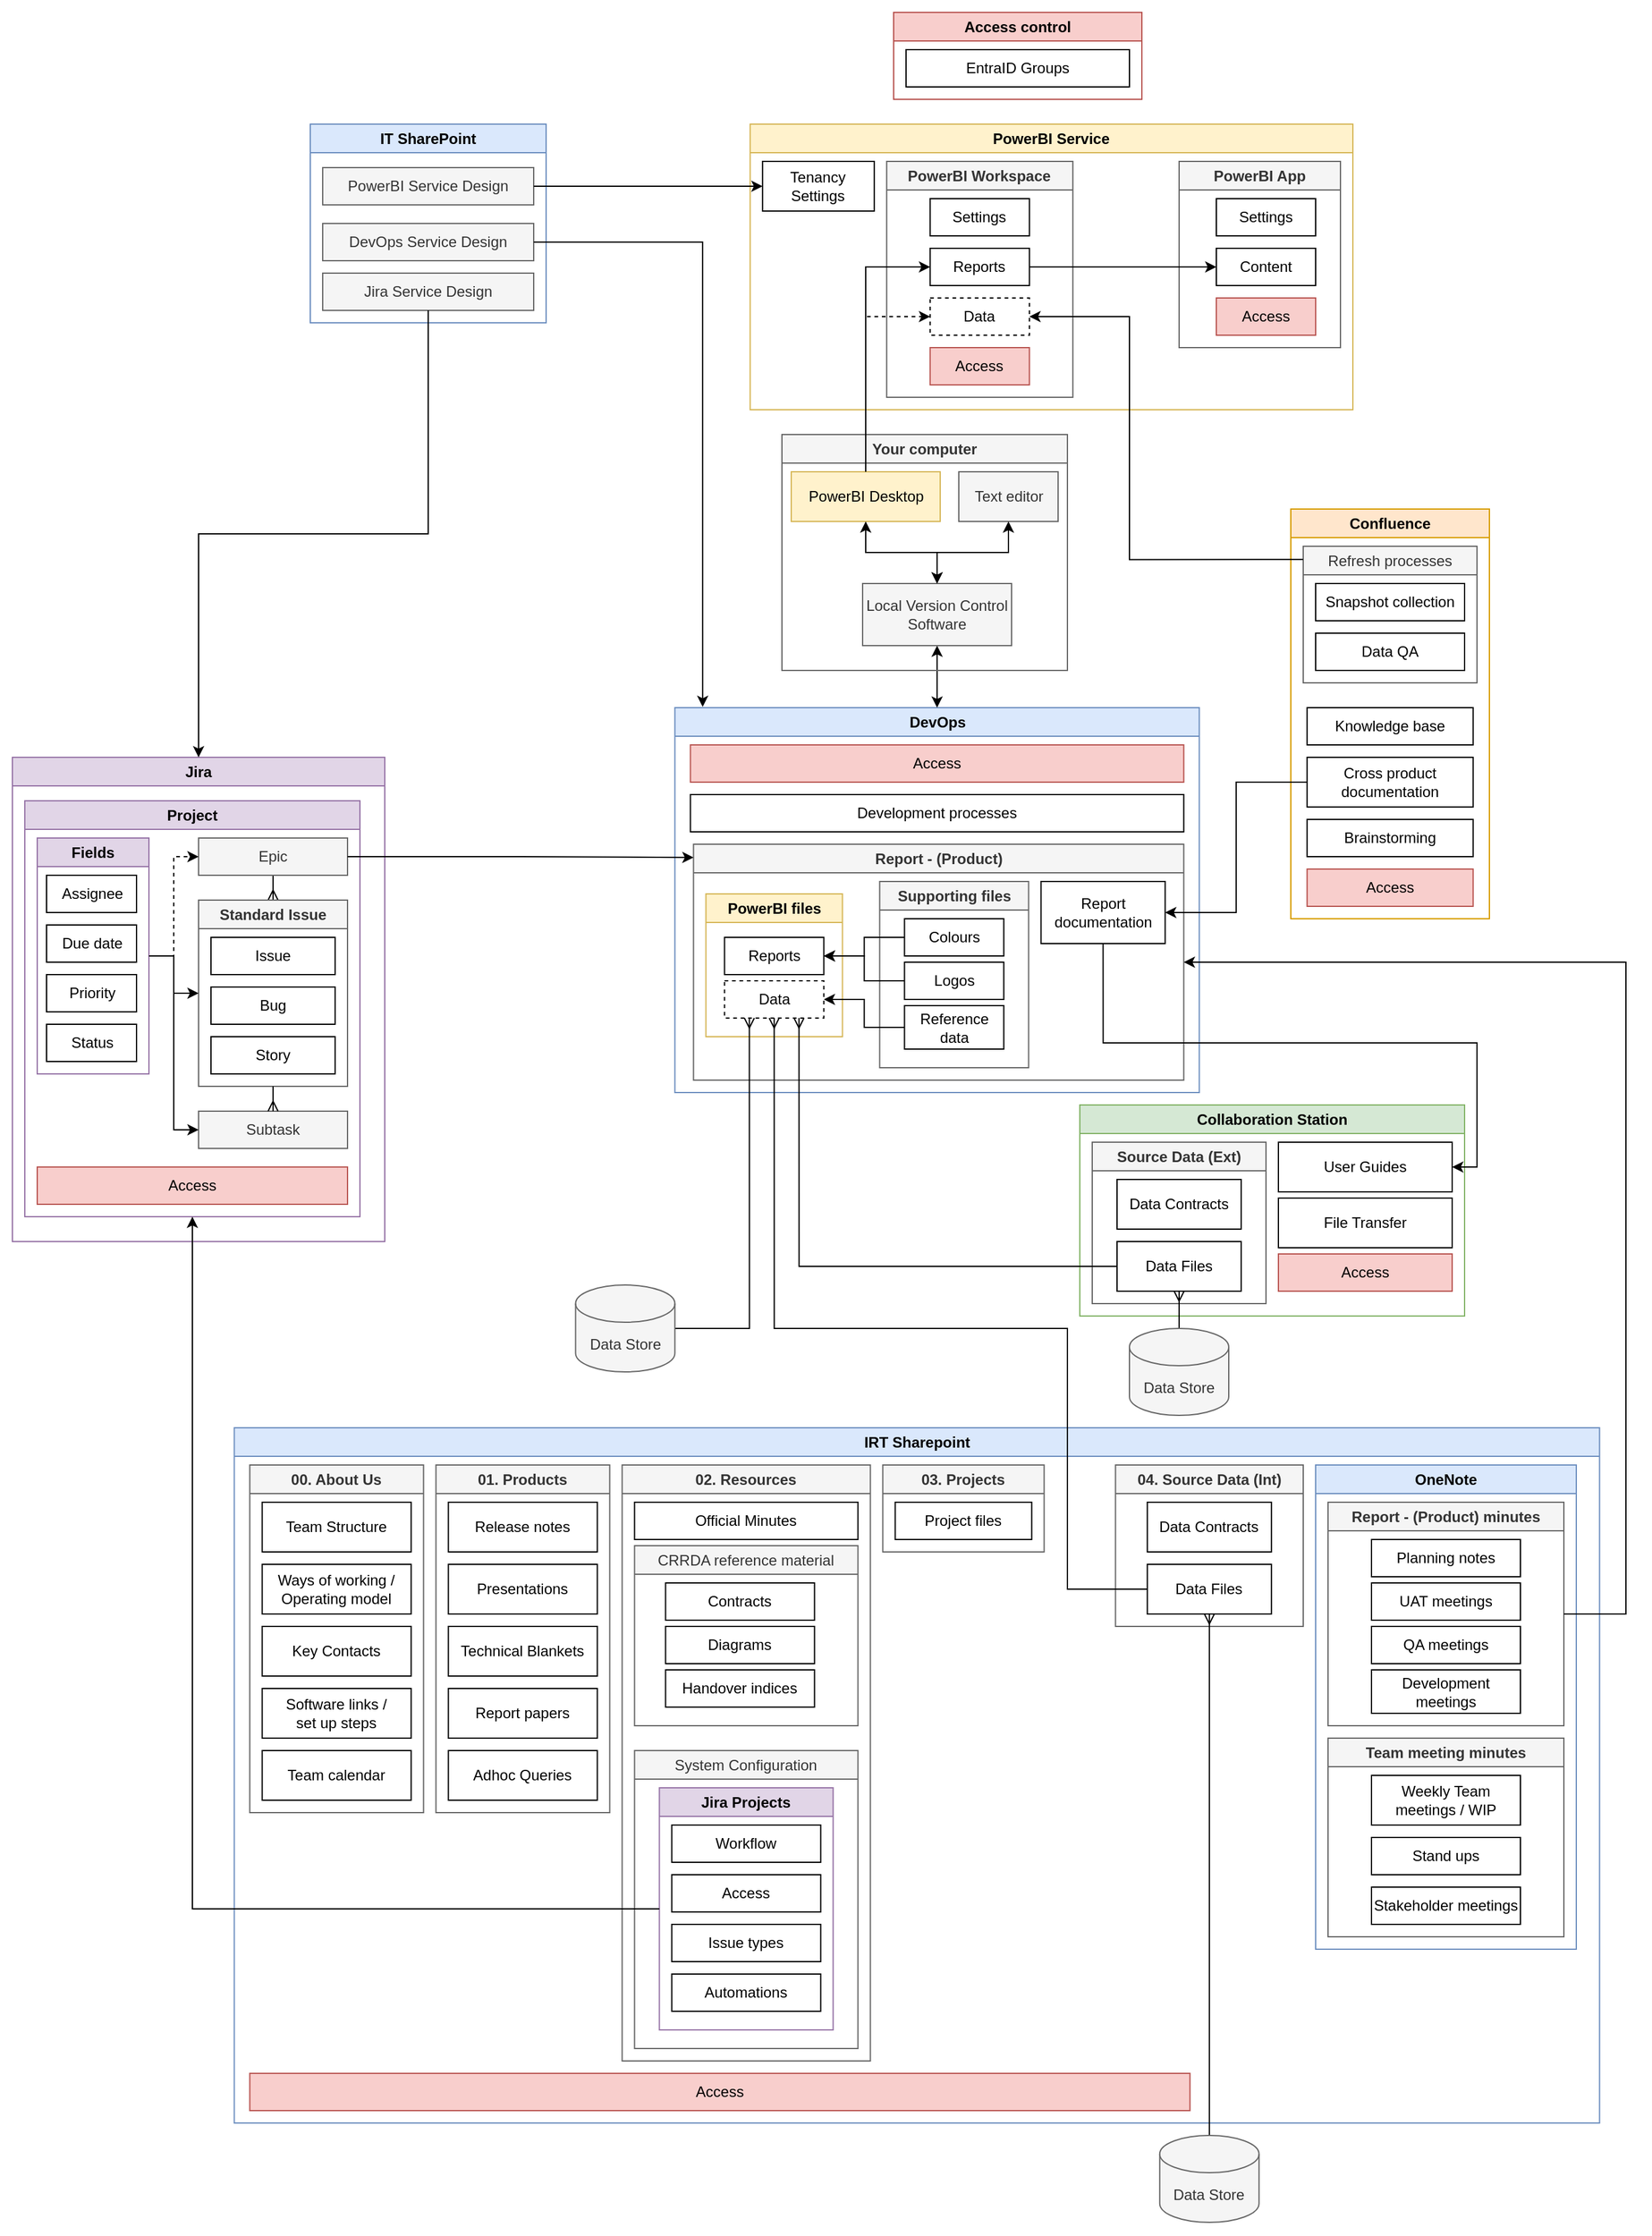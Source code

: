 <mxfile version="24.3.1" type="github">
  <diagram name="Page-1" id="wtwVTcyb7OzX4bUoWFNw">
    <mxGraphModel dx="3492" dy="1476" grid="1" gridSize="10" guides="1" tooltips="1" connect="1" arrows="1" fold="1" page="1" pageScale="1" pageWidth="850" pageHeight="1100" math="0" shadow="0">
      <root>
        <mxCell id="0" />
        <mxCell id="1" parent="0" />
        <mxCell id="083E9Y1GJ_t7AhoqrXih-1" value="" style="rounded=0;whiteSpace=wrap;html=1;strokeColor=none;" vertex="1" parent="1">
          <mxGeometry x="-850" width="1330" height="1800" as="geometry" />
        </mxCell>
        <mxCell id="083E9Y1GJ_t7AhoqrXih-2" value="PowerBI Service" style="swimlane;whiteSpace=wrap;html=1;fillColor=#fff2cc;strokeColor=#d6b656;" vertex="1" parent="1">
          <mxGeometry x="-245.62" y="100" width="485.62" height="230" as="geometry" />
        </mxCell>
        <mxCell id="083E9Y1GJ_t7AhoqrXih-3" value="PowerBI Workspace" style="swimlane;whiteSpace=wrap;html=1;fillColor=#f5f5f5;fontColor=#333333;strokeColor=#666666;" vertex="1" parent="083E9Y1GJ_t7AhoqrXih-2">
          <mxGeometry x="110" y="30" width="150" height="190" as="geometry" />
        </mxCell>
        <mxCell id="083E9Y1GJ_t7AhoqrXih-4" value="Settings" style="rounded=0;whiteSpace=wrap;html=1;" vertex="1" parent="083E9Y1GJ_t7AhoqrXih-3">
          <mxGeometry x="35" y="30" width="80" height="30" as="geometry" />
        </mxCell>
        <mxCell id="083E9Y1GJ_t7AhoqrXih-5" value="Reports" style="rounded=0;whiteSpace=wrap;html=1;" vertex="1" parent="083E9Y1GJ_t7AhoqrXih-3">
          <mxGeometry x="35" y="70" width="80" height="30" as="geometry" />
        </mxCell>
        <mxCell id="083E9Y1GJ_t7AhoqrXih-6" value="Data" style="rounded=0;whiteSpace=wrap;html=1;dashed=1;" vertex="1" parent="083E9Y1GJ_t7AhoqrXih-3">
          <mxGeometry x="35" y="110" width="80" height="30" as="geometry" />
        </mxCell>
        <mxCell id="083E9Y1GJ_t7AhoqrXih-7" value="Access" style="rounded=0;whiteSpace=wrap;html=1;fillColor=#f8cecc;strokeColor=#b85450;" vertex="1" parent="083E9Y1GJ_t7AhoqrXih-3">
          <mxGeometry x="35" y="150" width="80" height="30" as="geometry" />
        </mxCell>
        <mxCell id="083E9Y1GJ_t7AhoqrXih-8" value="PowerBI App" style="swimlane;whiteSpace=wrap;html=1;fillColor=#f5f5f5;fontColor=#333333;strokeColor=#666666;" vertex="1" parent="083E9Y1GJ_t7AhoqrXih-2">
          <mxGeometry x="345.62" y="30" width="130" height="150" as="geometry" />
        </mxCell>
        <mxCell id="083E9Y1GJ_t7AhoqrXih-9" value="Access" style="rounded=0;whiteSpace=wrap;html=1;fillColor=#f8cecc;strokeColor=#b85450;" vertex="1" parent="083E9Y1GJ_t7AhoqrXih-8">
          <mxGeometry x="30" y="110" width="80" height="30" as="geometry" />
        </mxCell>
        <mxCell id="083E9Y1GJ_t7AhoqrXih-10" value="Content" style="rounded=0;whiteSpace=wrap;html=1;" vertex="1" parent="083E9Y1GJ_t7AhoqrXih-8">
          <mxGeometry x="30" y="70" width="80" height="30" as="geometry" />
        </mxCell>
        <mxCell id="083E9Y1GJ_t7AhoqrXih-11" value="Settings" style="rounded=0;whiteSpace=wrap;html=1;" vertex="1" parent="083E9Y1GJ_t7AhoqrXih-8">
          <mxGeometry x="30" y="30" width="80" height="30" as="geometry" />
        </mxCell>
        <mxCell id="083E9Y1GJ_t7AhoqrXih-12" style="edgeStyle=orthogonalEdgeStyle;rounded=0;orthogonalLoop=1;jettySize=auto;html=1;entryX=0;entryY=0.5;entryDx=0;entryDy=0;" edge="1" parent="083E9Y1GJ_t7AhoqrXih-2" source="083E9Y1GJ_t7AhoqrXih-5" target="083E9Y1GJ_t7AhoqrXih-10">
          <mxGeometry relative="1" as="geometry" />
        </mxCell>
        <mxCell id="083E9Y1GJ_t7AhoqrXih-13" value="Tenancy Settings" style="rounded=0;whiteSpace=wrap;html=1;" vertex="1" parent="083E9Y1GJ_t7AhoqrXih-2">
          <mxGeometry x="10" y="30" width="90" height="40" as="geometry" />
        </mxCell>
        <mxCell id="083E9Y1GJ_t7AhoqrXih-14" value="DevOps" style="swimlane;whiteSpace=wrap;html=1;fillColor=#dae8fc;strokeColor=#6c8ebf;" vertex="1" parent="1">
          <mxGeometry x="-306.25" y="570" width="422.5" height="310" as="geometry" />
        </mxCell>
        <mxCell id="083E9Y1GJ_t7AhoqrXih-15" value="Report - (Product)" style="swimlane;whiteSpace=wrap;html=1;fillColor=#f5f5f5;fontColor=#333333;strokeColor=#666666;" vertex="1" parent="083E9Y1GJ_t7AhoqrXih-14">
          <mxGeometry x="15" y="110" width="395" height="190" as="geometry" />
        </mxCell>
        <mxCell id="083E9Y1GJ_t7AhoqrXih-16" value="PowerBI files" style="swimlane;whiteSpace=wrap;html=1;fillColor=#fff2cc;strokeColor=#d6b656;" vertex="1" parent="083E9Y1GJ_t7AhoqrXih-15">
          <mxGeometry x="10" y="40" width="110" height="115" as="geometry" />
        </mxCell>
        <mxCell id="083E9Y1GJ_t7AhoqrXih-17" value="Reports" style="rounded=0;whiteSpace=wrap;html=1;" vertex="1" parent="083E9Y1GJ_t7AhoqrXih-16">
          <mxGeometry x="15" y="35" width="80" height="30" as="geometry" />
        </mxCell>
        <mxCell id="083E9Y1GJ_t7AhoqrXih-18" value="Data" style="rounded=0;whiteSpace=wrap;html=1;dashed=1;" vertex="1" parent="083E9Y1GJ_t7AhoqrXih-16">
          <mxGeometry x="15" y="70" width="80" height="30" as="geometry" />
        </mxCell>
        <mxCell id="083E9Y1GJ_t7AhoqrXih-19" value="Supporting files" style="swimlane;whiteSpace=wrap;html=1;fillColor=#f5f5f5;fontColor=#333333;strokeColor=#666666;" vertex="1" parent="083E9Y1GJ_t7AhoqrXih-15">
          <mxGeometry x="150" y="30" width="120" height="150" as="geometry" />
        </mxCell>
        <mxCell id="083E9Y1GJ_t7AhoqrXih-20" value="Colours" style="rounded=0;whiteSpace=wrap;html=1;" vertex="1" parent="083E9Y1GJ_t7AhoqrXih-19">
          <mxGeometry x="20" y="30" width="80" height="30" as="geometry" />
        </mxCell>
        <mxCell id="083E9Y1GJ_t7AhoqrXih-21" value="Logos" style="rounded=0;whiteSpace=wrap;html=1;" vertex="1" parent="083E9Y1GJ_t7AhoqrXih-19">
          <mxGeometry x="20" y="65" width="80" height="30" as="geometry" />
        </mxCell>
        <mxCell id="083E9Y1GJ_t7AhoqrXih-22" value="Reference data" style="rounded=0;whiteSpace=wrap;html=1;" vertex="1" parent="083E9Y1GJ_t7AhoqrXih-19">
          <mxGeometry x="20" y="100" width="80" height="35" as="geometry" />
        </mxCell>
        <mxCell id="083E9Y1GJ_t7AhoqrXih-23" style="edgeStyle=orthogonalEdgeStyle;rounded=0;orthogonalLoop=1;jettySize=auto;html=1;" edge="1" parent="083E9Y1GJ_t7AhoqrXih-15" source="083E9Y1GJ_t7AhoqrXih-20" target="083E9Y1GJ_t7AhoqrXih-17">
          <mxGeometry relative="1" as="geometry" />
        </mxCell>
        <mxCell id="083E9Y1GJ_t7AhoqrXih-24" style="edgeStyle=orthogonalEdgeStyle;rounded=0;orthogonalLoop=1;jettySize=auto;html=1;entryX=1;entryY=0.5;entryDx=0;entryDy=0;" edge="1" parent="083E9Y1GJ_t7AhoqrXih-15" source="083E9Y1GJ_t7AhoqrXih-21" target="083E9Y1GJ_t7AhoqrXih-17">
          <mxGeometry relative="1" as="geometry" />
        </mxCell>
        <mxCell id="083E9Y1GJ_t7AhoqrXih-25" style="edgeStyle=orthogonalEdgeStyle;rounded=0;orthogonalLoop=1;jettySize=auto;html=1;entryX=1;entryY=0.5;entryDx=0;entryDy=0;" edge="1" parent="083E9Y1GJ_t7AhoqrXih-15" source="083E9Y1GJ_t7AhoqrXih-22" target="083E9Y1GJ_t7AhoqrXih-18">
          <mxGeometry relative="1" as="geometry" />
        </mxCell>
        <mxCell id="083E9Y1GJ_t7AhoqrXih-26" value="Report documentation" style="rounded=0;whiteSpace=wrap;html=1;" vertex="1" parent="083E9Y1GJ_t7AhoqrXih-15">
          <mxGeometry x="280" y="30" width="100" height="50" as="geometry" />
        </mxCell>
        <mxCell id="083E9Y1GJ_t7AhoqrXih-27" value="Development processes" style="rounded=0;whiteSpace=wrap;html=1;" vertex="1" parent="083E9Y1GJ_t7AhoqrXih-14">
          <mxGeometry x="12.5" y="70" width="397.5" height="30" as="geometry" />
        </mxCell>
        <mxCell id="083E9Y1GJ_t7AhoqrXih-28" value="Access" style="rounded=0;whiteSpace=wrap;html=1;fillColor=#f8cecc;strokeColor=#b85450;" vertex="1" parent="083E9Y1GJ_t7AhoqrXih-14">
          <mxGeometry x="12.5" y="30" width="397.5" height="30" as="geometry" />
        </mxCell>
        <mxCell id="083E9Y1GJ_t7AhoqrXih-29" style="edgeStyle=orthogonalEdgeStyle;rounded=0;orthogonalLoop=1;jettySize=auto;html=1;entryX=0.5;entryY=1;entryDx=0;entryDy=0;startArrow=classic;startFill=1;exitX=0.5;exitY=0;exitDx=0;exitDy=0;" edge="1" parent="1" source="083E9Y1GJ_t7AhoqrXih-14" target="083E9Y1GJ_t7AhoqrXih-110">
          <mxGeometry relative="1" as="geometry">
            <mxPoint x="-230" y="590" as="sourcePoint" />
          </mxGeometry>
        </mxCell>
        <mxCell id="083E9Y1GJ_t7AhoqrXih-30" value="IRT Sharepoint" style="swimlane;whiteSpace=wrap;html=1;fillColor=#dae8fc;strokeColor=#6c8ebf;" vertex="1" parent="1">
          <mxGeometry x="-661.25" y="1150" width="1100" height="560" as="geometry" />
        </mxCell>
        <mxCell id="083E9Y1GJ_t7AhoqrXih-31" value="OneNote" style="swimlane;whiteSpace=wrap;html=1;startSize=23;fillColor=#dae8fc;strokeColor=#6c8ebf;" vertex="1" parent="083E9Y1GJ_t7AhoqrXih-30">
          <mxGeometry x="871.25" y="30" width="210" height="390" as="geometry" />
        </mxCell>
        <mxCell id="083E9Y1GJ_t7AhoqrXih-32" value="Report - (Product) minutes" style="swimlane;whiteSpace=wrap;html=1;fillColor=#f5f5f5;strokeColor=#666666;fontColor=#333333;" vertex="1" parent="083E9Y1GJ_t7AhoqrXih-31">
          <mxGeometry x="10" y="30" width="190" height="180" as="geometry" />
        </mxCell>
        <mxCell id="083E9Y1GJ_t7AhoqrXih-33" value="Planning notes" style="rounded=0;whiteSpace=wrap;html=1;" vertex="1" parent="083E9Y1GJ_t7AhoqrXih-32">
          <mxGeometry x="35" y="30" width="120" height="30" as="geometry" />
        </mxCell>
        <mxCell id="083E9Y1GJ_t7AhoqrXih-34" value="UAT meetings" style="rounded=0;whiteSpace=wrap;html=1;" vertex="1" parent="083E9Y1GJ_t7AhoqrXih-32">
          <mxGeometry x="35" y="65" width="120" height="30" as="geometry" />
        </mxCell>
        <mxCell id="083E9Y1GJ_t7AhoqrXih-35" value="QA meetings" style="rounded=0;whiteSpace=wrap;html=1;" vertex="1" parent="083E9Y1GJ_t7AhoqrXih-32">
          <mxGeometry x="35" y="100" width="120" height="30" as="geometry" />
        </mxCell>
        <mxCell id="083E9Y1GJ_t7AhoqrXih-36" value="Development meetings" style="rounded=0;whiteSpace=wrap;html=1;" vertex="1" parent="083E9Y1GJ_t7AhoqrXih-32">
          <mxGeometry x="35" y="135" width="120" height="35" as="geometry" />
        </mxCell>
        <mxCell id="083E9Y1GJ_t7AhoqrXih-37" value="Team meeting minutes" style="swimlane;whiteSpace=wrap;html=1;fillColor=#f5f5f5;strokeColor=#666666;fontColor=#333333;" vertex="1" parent="083E9Y1GJ_t7AhoqrXih-31">
          <mxGeometry x="10" y="220" width="190" height="160" as="geometry" />
        </mxCell>
        <mxCell id="083E9Y1GJ_t7AhoqrXih-38" value="Weekly Team meetings / WIP" style="rounded=0;whiteSpace=wrap;html=1;" vertex="1" parent="083E9Y1GJ_t7AhoqrXih-37">
          <mxGeometry x="35" y="30" width="120" height="40" as="geometry" />
        </mxCell>
        <mxCell id="083E9Y1GJ_t7AhoqrXih-39" value="Stand ups" style="rounded=0;whiteSpace=wrap;html=1;" vertex="1" parent="083E9Y1GJ_t7AhoqrXih-37">
          <mxGeometry x="35" y="80" width="120" height="30" as="geometry" />
        </mxCell>
        <mxCell id="083E9Y1GJ_t7AhoqrXih-40" value="Stakeholder meetings" style="rounded=0;whiteSpace=wrap;html=1;" vertex="1" parent="083E9Y1GJ_t7AhoqrXih-37">
          <mxGeometry x="35" y="120" width="120" height="30" as="geometry" />
        </mxCell>
        <mxCell id="083E9Y1GJ_t7AhoqrXih-41" value="00. About Us" style="swimlane;whiteSpace=wrap;html=1;fillColor=#f5f5f5;fontColor=#333333;strokeColor=#666666;" vertex="1" parent="083E9Y1GJ_t7AhoqrXih-30">
          <mxGeometry x="12.5" y="30" width="140" height="280" as="geometry" />
        </mxCell>
        <mxCell id="083E9Y1GJ_t7AhoqrXih-42" value="Team Structure" style="rounded=0;whiteSpace=wrap;html=1;" vertex="1" parent="083E9Y1GJ_t7AhoqrXih-41">
          <mxGeometry x="10" y="30" width="120" height="40" as="geometry" />
        </mxCell>
        <mxCell id="083E9Y1GJ_t7AhoqrXih-43" value="Ways of working / Operating model" style="rounded=0;whiteSpace=wrap;html=1;" vertex="1" parent="083E9Y1GJ_t7AhoqrXih-41">
          <mxGeometry x="10" y="80" width="120" height="40" as="geometry" />
        </mxCell>
        <mxCell id="083E9Y1GJ_t7AhoqrXih-44" value="Key Contacts" style="rounded=0;whiteSpace=wrap;html=1;" vertex="1" parent="083E9Y1GJ_t7AhoqrXih-41">
          <mxGeometry x="10" y="130" width="120" height="40" as="geometry" />
        </mxCell>
        <mxCell id="083E9Y1GJ_t7AhoqrXih-45" value="Software links / &lt;br&gt;set up steps" style="rounded=0;whiteSpace=wrap;html=1;" vertex="1" parent="083E9Y1GJ_t7AhoqrXih-41">
          <mxGeometry x="10" y="180" width="120" height="40" as="geometry" />
        </mxCell>
        <mxCell id="083E9Y1GJ_t7AhoqrXih-46" value="Team calendar" style="rounded=0;whiteSpace=wrap;html=1;" vertex="1" parent="083E9Y1GJ_t7AhoqrXih-41">
          <mxGeometry x="10" y="230" width="120" height="40" as="geometry" />
        </mxCell>
        <mxCell id="083E9Y1GJ_t7AhoqrXih-47" value="01. Products" style="swimlane;whiteSpace=wrap;html=1;fillColor=#f5f5f5;fontColor=#333333;strokeColor=#666666;" vertex="1" parent="083E9Y1GJ_t7AhoqrXih-30">
          <mxGeometry x="162.5" y="30" width="140" height="280" as="geometry" />
        </mxCell>
        <mxCell id="083E9Y1GJ_t7AhoqrXih-48" value="Release notes" style="rounded=0;whiteSpace=wrap;html=1;" vertex="1" parent="083E9Y1GJ_t7AhoqrXih-47">
          <mxGeometry x="10" y="30" width="120" height="40" as="geometry" />
        </mxCell>
        <mxCell id="083E9Y1GJ_t7AhoqrXih-49" value="Presentations" style="rounded=0;whiteSpace=wrap;html=1;" vertex="1" parent="083E9Y1GJ_t7AhoqrXih-47">
          <mxGeometry x="10" y="80" width="120" height="40" as="geometry" />
        </mxCell>
        <mxCell id="083E9Y1GJ_t7AhoqrXih-50" value="Technical Blankets" style="rounded=0;whiteSpace=wrap;html=1;" vertex="1" parent="083E9Y1GJ_t7AhoqrXih-47">
          <mxGeometry x="10" y="130" width="120" height="40" as="geometry" />
        </mxCell>
        <mxCell id="083E9Y1GJ_t7AhoqrXih-51" value="Report papers" style="rounded=0;whiteSpace=wrap;html=1;" vertex="1" parent="083E9Y1GJ_t7AhoqrXih-47">
          <mxGeometry x="10" y="180" width="120" height="40" as="geometry" />
        </mxCell>
        <mxCell id="083E9Y1GJ_t7AhoqrXih-52" value="Adhoc Queries" style="rounded=0;whiteSpace=wrap;html=1;" vertex="1" parent="083E9Y1GJ_t7AhoqrXih-47">
          <mxGeometry x="10" y="230" width="120" height="40" as="geometry" />
        </mxCell>
        <mxCell id="083E9Y1GJ_t7AhoqrXih-53" value="02. Resources" style="swimlane;whiteSpace=wrap;html=1;fillColor=#f5f5f5;fontColor=#333333;strokeColor=#666666;" vertex="1" parent="083E9Y1GJ_t7AhoqrXih-30">
          <mxGeometry x="312.5" y="30" width="200" height="480" as="geometry" />
        </mxCell>
        <mxCell id="083E9Y1GJ_t7AhoqrXih-54" value="Official Minutes" style="rounded=0;whiteSpace=wrap;html=1;" vertex="1" parent="083E9Y1GJ_t7AhoqrXih-53">
          <mxGeometry x="10" y="30" width="180" height="30" as="geometry" />
        </mxCell>
        <mxCell id="083E9Y1GJ_t7AhoqrXih-55" value="&lt;span style=&quot;font-weight: 400;&quot;&gt;CRRDA reference material&lt;/span&gt;" style="swimlane;whiteSpace=wrap;html=1;fillColor=#f5f5f5;fontColor=#333333;strokeColor=#666666;" vertex="1" parent="083E9Y1GJ_t7AhoqrXih-53">
          <mxGeometry x="10" y="65" width="180" height="145" as="geometry" />
        </mxCell>
        <mxCell id="083E9Y1GJ_t7AhoqrXih-56" value="Contracts" style="rounded=0;whiteSpace=wrap;html=1;" vertex="1" parent="083E9Y1GJ_t7AhoqrXih-55">
          <mxGeometry x="25" y="30" width="120" height="30" as="geometry" />
        </mxCell>
        <mxCell id="083E9Y1GJ_t7AhoqrXih-57" value="Diagrams" style="rounded=0;whiteSpace=wrap;html=1;" vertex="1" parent="083E9Y1GJ_t7AhoqrXih-55">
          <mxGeometry x="25" y="65" width="120" height="30" as="geometry" />
        </mxCell>
        <mxCell id="083E9Y1GJ_t7AhoqrXih-58" value="Handover indices" style="rounded=0;whiteSpace=wrap;html=1;" vertex="1" parent="083E9Y1GJ_t7AhoqrXih-55">
          <mxGeometry x="25" y="100" width="120" height="30" as="geometry" />
        </mxCell>
        <mxCell id="083E9Y1GJ_t7AhoqrXih-59" value="&lt;span style=&quot;font-weight: 400;&quot;&gt;System Configuration&lt;/span&gt;" style="swimlane;whiteSpace=wrap;html=1;fillColor=#f5f5f5;fontColor=#333333;strokeColor=#666666;" vertex="1" parent="083E9Y1GJ_t7AhoqrXih-53">
          <mxGeometry x="10" y="230" width="180" height="240" as="geometry" />
        </mxCell>
        <mxCell id="083E9Y1GJ_t7AhoqrXih-60" value="Jira Projects" style="swimlane;whiteSpace=wrap;html=1;fillColor=#e1d5e7;strokeColor=#9673a6;" vertex="1" parent="083E9Y1GJ_t7AhoqrXih-59">
          <mxGeometry x="20" y="30" width="140" height="195" as="geometry" />
        </mxCell>
        <mxCell id="083E9Y1GJ_t7AhoqrXih-61" value="Workflow" style="rounded=0;whiteSpace=wrap;html=1;" vertex="1" parent="083E9Y1GJ_t7AhoqrXih-60">
          <mxGeometry x="10" y="30" width="120" height="30" as="geometry" />
        </mxCell>
        <mxCell id="083E9Y1GJ_t7AhoqrXih-62" value="Access" style="rounded=0;whiteSpace=wrap;html=1;" vertex="1" parent="083E9Y1GJ_t7AhoqrXih-60">
          <mxGeometry x="10" y="70" width="120" height="30" as="geometry" />
        </mxCell>
        <mxCell id="083E9Y1GJ_t7AhoqrXih-63" value="Issue types" style="rounded=0;whiteSpace=wrap;html=1;" vertex="1" parent="083E9Y1GJ_t7AhoqrXih-60">
          <mxGeometry x="10" y="110" width="120" height="30" as="geometry" />
        </mxCell>
        <mxCell id="083E9Y1GJ_t7AhoqrXih-64" value="Automations" style="rounded=0;whiteSpace=wrap;html=1;" vertex="1" parent="083E9Y1GJ_t7AhoqrXih-60">
          <mxGeometry x="10" y="150" width="120" height="30" as="geometry" />
        </mxCell>
        <mxCell id="083E9Y1GJ_t7AhoqrXih-65" value="03. Projects" style="swimlane;whiteSpace=wrap;html=1;fillColor=#f5f5f5;fontColor=#333333;strokeColor=#666666;" vertex="1" parent="083E9Y1GJ_t7AhoqrXih-30">
          <mxGeometry x="522.5" y="30" width="130" height="70" as="geometry" />
        </mxCell>
        <mxCell id="083E9Y1GJ_t7AhoqrXih-66" value="Project files" style="rounded=0;whiteSpace=wrap;html=1;" vertex="1" parent="083E9Y1GJ_t7AhoqrXih-65">
          <mxGeometry x="10" y="30" width="110" height="30" as="geometry" />
        </mxCell>
        <mxCell id="083E9Y1GJ_t7AhoqrXih-67" value="04. Source Data (Int)" style="swimlane;whiteSpace=wrap;html=1;fillColor=#f5f5f5;fontColor=#333333;strokeColor=#666666;" vertex="1" parent="083E9Y1GJ_t7AhoqrXih-30">
          <mxGeometry x="710" y="30" width="151.25" height="130" as="geometry" />
        </mxCell>
        <mxCell id="083E9Y1GJ_t7AhoqrXih-68" value="Data Contracts" style="rounded=0;whiteSpace=wrap;html=1;" vertex="1" parent="083E9Y1GJ_t7AhoqrXih-67">
          <mxGeometry x="25.63" y="30" width="100" height="40" as="geometry" />
        </mxCell>
        <mxCell id="083E9Y1GJ_t7AhoqrXih-69" value="Data Files" style="rounded=0;whiteSpace=wrap;html=1;" vertex="1" parent="083E9Y1GJ_t7AhoqrXih-67">
          <mxGeometry x="25.63" y="80" width="100" height="40" as="geometry" />
        </mxCell>
        <mxCell id="083E9Y1GJ_t7AhoqrXih-70" value="Access" style="rounded=0;whiteSpace=wrap;html=1;fillColor=#f8cecc;strokeColor=#b85450;" vertex="1" parent="083E9Y1GJ_t7AhoqrXih-30">
          <mxGeometry x="12.5" y="520" width="757.5" height="30" as="geometry" />
        </mxCell>
        <mxCell id="083E9Y1GJ_t7AhoqrXih-71" value="Collaboration Station" style="swimlane;whiteSpace=wrap;html=1;fillColor=#d5e8d4;strokeColor=#82b366;" vertex="1" parent="1">
          <mxGeometry x="20" y="890" width="310" height="170" as="geometry" />
        </mxCell>
        <mxCell id="083E9Y1GJ_t7AhoqrXih-72" value="Source Data (Ext)" style="swimlane;whiteSpace=wrap;html=1;fillColor=#f5f5f5;fontColor=#333333;strokeColor=#666666;" vertex="1" parent="083E9Y1GJ_t7AhoqrXih-71">
          <mxGeometry x="10" y="30" width="140" height="130" as="geometry" />
        </mxCell>
        <mxCell id="083E9Y1GJ_t7AhoqrXih-73" value="Data Contracts" style="rounded=0;whiteSpace=wrap;html=1;" vertex="1" parent="083E9Y1GJ_t7AhoqrXih-72">
          <mxGeometry x="20" y="30" width="100" height="40" as="geometry" />
        </mxCell>
        <mxCell id="083E9Y1GJ_t7AhoqrXih-74" value="Data Files" style="rounded=0;whiteSpace=wrap;html=1;" vertex="1" parent="083E9Y1GJ_t7AhoqrXih-72">
          <mxGeometry x="20" y="80" width="100" height="40" as="geometry" />
        </mxCell>
        <mxCell id="083E9Y1GJ_t7AhoqrXih-75" value="User Guides" style="rounded=0;whiteSpace=wrap;html=1;" vertex="1" parent="083E9Y1GJ_t7AhoqrXih-71">
          <mxGeometry x="160" y="30" width="140" height="40" as="geometry" />
        </mxCell>
        <mxCell id="083E9Y1GJ_t7AhoqrXih-76" value="File Transfer" style="rounded=0;whiteSpace=wrap;html=1;" vertex="1" parent="083E9Y1GJ_t7AhoqrXih-71">
          <mxGeometry x="160" y="75" width="140" height="40" as="geometry" />
        </mxCell>
        <mxCell id="083E9Y1GJ_t7AhoqrXih-77" value="Access" style="rounded=0;whiteSpace=wrap;html=1;fillColor=#f8cecc;strokeColor=#b85450;" vertex="1" parent="083E9Y1GJ_t7AhoqrXih-71">
          <mxGeometry x="160" y="120" width="140" height="30" as="geometry" />
        </mxCell>
        <mxCell id="083E9Y1GJ_t7AhoqrXih-78" style="edgeStyle=orthogonalEdgeStyle;rounded=0;orthogonalLoop=1;jettySize=auto;html=1;exitX=0.5;exitY=1;exitDx=0;exitDy=0;entryX=1;entryY=0.5;entryDx=0;entryDy=0;" edge="1" parent="1" source="083E9Y1GJ_t7AhoqrXih-26" target="083E9Y1GJ_t7AhoqrXih-75">
          <mxGeometry relative="1" as="geometry">
            <mxPoint x="130" y="760" as="sourcePoint" />
          </mxGeometry>
        </mxCell>
        <mxCell id="083E9Y1GJ_t7AhoqrXih-79" style="edgeStyle=orthogonalEdgeStyle;rounded=0;orthogonalLoop=1;jettySize=auto;html=1;endArrow=ERmany;endFill=0;entryX=0.75;entryY=1;entryDx=0;entryDy=0;" edge="1" parent="1" source="083E9Y1GJ_t7AhoqrXih-74" target="083E9Y1GJ_t7AhoqrXih-18">
          <mxGeometry relative="1" as="geometry" />
        </mxCell>
        <mxCell id="083E9Y1GJ_t7AhoqrXih-80" style="edgeStyle=orthogonalEdgeStyle;rounded=0;orthogonalLoop=1;jettySize=auto;html=1;" edge="1" parent="1" source="083E9Y1GJ_t7AhoqrXih-32" target="083E9Y1GJ_t7AhoqrXih-15">
          <mxGeometry relative="1" as="geometry">
            <mxPoint x="220" y="790" as="targetPoint" />
            <Array as="points">
              <mxPoint x="460" y="1300" />
              <mxPoint x="460" y="775" />
            </Array>
          </mxGeometry>
        </mxCell>
        <mxCell id="083E9Y1GJ_t7AhoqrXih-81" style="edgeStyle=orthogonalEdgeStyle;rounded=0;orthogonalLoop=1;jettySize=auto;html=1;exitX=0;exitY=0.5;exitDx=0;exitDy=0;endArrow=ERmany;endFill=0;entryX=0.5;entryY=1;entryDx=0;entryDy=0;" edge="1" parent="1" source="083E9Y1GJ_t7AhoqrXih-69" target="083E9Y1GJ_t7AhoqrXih-18">
          <mxGeometry relative="1" as="geometry">
            <Array as="points">
              <mxPoint x="10" y="1280" />
              <mxPoint x="10" y="1070" />
              <mxPoint x="-226" y="1070" />
            </Array>
          </mxGeometry>
        </mxCell>
        <mxCell id="083E9Y1GJ_t7AhoqrXih-82" value="Jira" style="swimlane;whiteSpace=wrap;html=1;fillColor=#e1d5e7;strokeColor=#9673a6;" vertex="1" parent="1">
          <mxGeometry x="-840" y="610" width="300" height="390" as="geometry" />
        </mxCell>
        <mxCell id="083E9Y1GJ_t7AhoqrXih-83" value="Project" style="swimlane;whiteSpace=wrap;html=1;fillColor=#e1d5e7;strokeColor=#9673a6;" vertex="1" parent="083E9Y1GJ_t7AhoqrXih-82">
          <mxGeometry x="10" y="35" width="270" height="335" as="geometry" />
        </mxCell>
        <mxCell id="083E9Y1GJ_t7AhoqrXih-84" value="Subtask" style="rounded=0;whiteSpace=wrap;html=1;fillColor=#f5f5f5;fontColor=#333333;strokeColor=#666666;" vertex="1" parent="083E9Y1GJ_t7AhoqrXih-83">
          <mxGeometry x="140" y="250" width="120" height="30" as="geometry" />
        </mxCell>
        <mxCell id="083E9Y1GJ_t7AhoqrXih-85" style="edgeStyle=orthogonalEdgeStyle;rounded=0;orthogonalLoop=1;jettySize=auto;html=1;endArrow=ERmany;endFill=0;" edge="1" parent="083E9Y1GJ_t7AhoqrXih-83" source="083E9Y1GJ_t7AhoqrXih-86" target="083E9Y1GJ_t7AhoqrXih-87">
          <mxGeometry relative="1" as="geometry" />
        </mxCell>
        <mxCell id="083E9Y1GJ_t7AhoqrXih-86" value="Epic" style="rounded=0;whiteSpace=wrap;html=1;fillColor=#f5f5f5;strokeColor=#666666;fontColor=#333333;" vertex="1" parent="083E9Y1GJ_t7AhoqrXih-83">
          <mxGeometry x="140" y="30" width="120" height="30" as="geometry" />
        </mxCell>
        <mxCell id="083E9Y1GJ_t7AhoqrXih-87" value="Standard Issue" style="swimlane;whiteSpace=wrap;html=1;fillColor=#f5f5f5;strokeColor=#666666;fontColor=#333333;" vertex="1" parent="083E9Y1GJ_t7AhoqrXih-83">
          <mxGeometry x="140" y="80" width="120" height="150" as="geometry" />
        </mxCell>
        <mxCell id="083E9Y1GJ_t7AhoqrXih-88" value="Issue" style="rounded=0;whiteSpace=wrap;html=1;" vertex="1" parent="083E9Y1GJ_t7AhoqrXih-87">
          <mxGeometry x="10" y="30" width="100" height="30" as="geometry" />
        </mxCell>
        <mxCell id="083E9Y1GJ_t7AhoqrXih-89" value="Bug" style="rounded=0;whiteSpace=wrap;html=1;" vertex="1" parent="083E9Y1GJ_t7AhoqrXih-87">
          <mxGeometry x="10" y="70" width="100" height="30" as="geometry" />
        </mxCell>
        <mxCell id="083E9Y1GJ_t7AhoqrXih-90" value="Story" style="rounded=0;whiteSpace=wrap;html=1;" vertex="1" parent="083E9Y1GJ_t7AhoqrXih-87">
          <mxGeometry x="10" y="110" width="100" height="30" as="geometry" />
        </mxCell>
        <mxCell id="083E9Y1GJ_t7AhoqrXih-91" value="" style="endArrow=ERmany;html=1;rounded=0;endFill=0;" edge="1" parent="083E9Y1GJ_t7AhoqrXih-83" source="083E9Y1GJ_t7AhoqrXih-87" target="083E9Y1GJ_t7AhoqrXih-84">
          <mxGeometry width="50" height="50" relative="1" as="geometry">
            <mxPoint x="205" y="210" as="sourcePoint" />
            <mxPoint x="235" y="330" as="targetPoint" />
          </mxGeometry>
        </mxCell>
        <mxCell id="083E9Y1GJ_t7AhoqrXih-92" value="Fields" style="swimlane;whiteSpace=wrap;html=1;fillColor=#e1d5e7;strokeColor=#9673a6;" vertex="1" parent="083E9Y1GJ_t7AhoqrXih-83">
          <mxGeometry x="10" y="30" width="90" height="190" as="geometry" />
        </mxCell>
        <mxCell id="083E9Y1GJ_t7AhoqrXih-93" value="Assignee" style="rounded=0;whiteSpace=wrap;html=1;" vertex="1" parent="083E9Y1GJ_t7AhoqrXih-92">
          <mxGeometry x="7.5" y="30" width="72.5" height="30" as="geometry" />
        </mxCell>
        <mxCell id="083E9Y1GJ_t7AhoqrXih-94" value="Due date" style="rounded=0;whiteSpace=wrap;html=1;" vertex="1" parent="083E9Y1GJ_t7AhoqrXih-92">
          <mxGeometry x="7.5" y="70" width="72.5" height="30" as="geometry" />
        </mxCell>
        <mxCell id="083E9Y1GJ_t7AhoqrXih-95" value="Priority" style="rounded=0;whiteSpace=wrap;html=1;" vertex="1" parent="083E9Y1GJ_t7AhoqrXih-92">
          <mxGeometry x="7.5" y="110" width="72.5" height="30" as="geometry" />
        </mxCell>
        <mxCell id="083E9Y1GJ_t7AhoqrXih-96" value="Status" style="rounded=0;whiteSpace=wrap;html=1;" vertex="1" parent="083E9Y1GJ_t7AhoqrXih-92">
          <mxGeometry x="7.5" y="150" width="72.5" height="30" as="geometry" />
        </mxCell>
        <mxCell id="083E9Y1GJ_t7AhoqrXih-97" style="edgeStyle=orthogonalEdgeStyle;rounded=0;orthogonalLoop=1;jettySize=auto;html=1;" edge="1" parent="083E9Y1GJ_t7AhoqrXih-83" source="083E9Y1GJ_t7AhoqrXih-92" target="083E9Y1GJ_t7AhoqrXih-87">
          <mxGeometry relative="1" as="geometry" />
        </mxCell>
        <mxCell id="083E9Y1GJ_t7AhoqrXih-98" style="edgeStyle=orthogonalEdgeStyle;rounded=0;orthogonalLoop=1;jettySize=auto;html=1;dashed=1;" edge="1" parent="083E9Y1GJ_t7AhoqrXih-83" source="083E9Y1GJ_t7AhoqrXih-92" target="083E9Y1GJ_t7AhoqrXih-86">
          <mxGeometry relative="1" as="geometry" />
        </mxCell>
        <mxCell id="083E9Y1GJ_t7AhoqrXih-99" style="edgeStyle=orthogonalEdgeStyle;rounded=0;orthogonalLoop=1;jettySize=auto;html=1;" edge="1" parent="083E9Y1GJ_t7AhoqrXih-83" source="083E9Y1GJ_t7AhoqrXih-92" target="083E9Y1GJ_t7AhoqrXih-84">
          <mxGeometry relative="1" as="geometry">
            <Array as="points">
              <mxPoint x="120" y="125" />
              <mxPoint x="120" y="265" />
            </Array>
          </mxGeometry>
        </mxCell>
        <mxCell id="083E9Y1GJ_t7AhoqrXih-100" value="Access" style="rounded=0;whiteSpace=wrap;html=1;fillColor=#f8cecc;strokeColor=#b85450;" vertex="1" parent="083E9Y1GJ_t7AhoqrXih-83">
          <mxGeometry x="10" y="295" width="250" height="30" as="geometry" />
        </mxCell>
        <mxCell id="083E9Y1GJ_t7AhoqrXih-101" style="edgeStyle=orthogonalEdgeStyle;rounded=0;orthogonalLoop=1;jettySize=auto;html=1;endArrow=ERmany;endFill=0;" edge="1" parent="1" source="083E9Y1GJ_t7AhoqrXih-102" target="083E9Y1GJ_t7AhoqrXih-69">
          <mxGeometry relative="1" as="geometry" />
        </mxCell>
        <mxCell id="083E9Y1GJ_t7AhoqrXih-102" value="Data Store" style="shape=cylinder3;whiteSpace=wrap;html=1;boundedLbl=1;backgroundOutline=1;size=15;fillColor=#f5f5f5;fontColor=#333333;strokeColor=#666666;" vertex="1" parent="1">
          <mxGeometry x="84.38" y="1720" width="80" height="70" as="geometry" />
        </mxCell>
        <mxCell id="083E9Y1GJ_t7AhoqrXih-103" style="edgeStyle=orthogonalEdgeStyle;rounded=0;orthogonalLoop=1;jettySize=auto;html=1;endArrow=ERmany;endFill=0;" edge="1" parent="1" source="083E9Y1GJ_t7AhoqrXih-104" target="083E9Y1GJ_t7AhoqrXih-74">
          <mxGeometry relative="1" as="geometry" />
        </mxCell>
        <mxCell id="083E9Y1GJ_t7AhoqrXih-104" value="Data Store" style="shape=cylinder3;whiteSpace=wrap;html=1;boundedLbl=1;backgroundOutline=1;size=15;fillColor=#f5f5f5;fontColor=#333333;strokeColor=#666666;" vertex="1" parent="1">
          <mxGeometry x="60" y="1070" width="80" height="70" as="geometry" />
        </mxCell>
        <mxCell id="083E9Y1GJ_t7AhoqrXih-105" style="edgeStyle=orthogonalEdgeStyle;rounded=0;orthogonalLoop=1;jettySize=auto;html=1;endArrow=ERmany;endFill=0;entryX=0.25;entryY=1;entryDx=0;entryDy=0;" edge="1" parent="1" source="083E9Y1GJ_t7AhoqrXih-106" target="083E9Y1GJ_t7AhoqrXih-18">
          <mxGeometry relative="1" as="geometry" />
        </mxCell>
        <mxCell id="083E9Y1GJ_t7AhoqrXih-106" value="Data Store" style="shape=cylinder3;whiteSpace=wrap;html=1;boundedLbl=1;backgroundOutline=1;size=15;fillColor=#f5f5f5;fontColor=#333333;strokeColor=#666666;" vertex="1" parent="1">
          <mxGeometry x="-386.25" y="1035" width="80" height="70" as="geometry" />
        </mxCell>
        <mxCell id="083E9Y1GJ_t7AhoqrXih-107" style="edgeStyle=orthogonalEdgeStyle;rounded=0;orthogonalLoop=1;jettySize=auto;html=1;" edge="1" parent="1" source="083E9Y1GJ_t7AhoqrXih-60" target="083E9Y1GJ_t7AhoqrXih-83">
          <mxGeometry relative="1" as="geometry" />
        </mxCell>
        <mxCell id="083E9Y1GJ_t7AhoqrXih-108" style="edgeStyle=orthogonalEdgeStyle;rounded=0;orthogonalLoop=1;jettySize=auto;html=1;entryX=0;entryY=0.056;entryDx=0;entryDy=0;entryPerimeter=0;" edge="1" parent="1" source="083E9Y1GJ_t7AhoqrXih-86" target="083E9Y1GJ_t7AhoqrXih-15">
          <mxGeometry relative="1" as="geometry">
            <mxPoint x="-340" y="690" as="targetPoint" />
          </mxGeometry>
        </mxCell>
        <mxCell id="083E9Y1GJ_t7AhoqrXih-109" value="Your computer" style="swimlane;whiteSpace=wrap;html=1;fillColor=#f5f5f5;fontColor=#333333;strokeColor=#666666;" vertex="1" parent="1">
          <mxGeometry x="-220" y="350" width="230" height="190" as="geometry" />
        </mxCell>
        <mxCell id="083E9Y1GJ_t7AhoqrXih-110" value="Local Version Control Software" style="rounded=0;whiteSpace=wrap;html=1;fillColor=#f5f5f5;strokeColor=#666666;fontColor=#333333;" vertex="1" parent="083E9Y1GJ_t7AhoqrXih-109">
          <mxGeometry x="65" y="120" width="120" height="50" as="geometry" />
        </mxCell>
        <mxCell id="083E9Y1GJ_t7AhoqrXih-111" value="Text editor" style="rounded=0;whiteSpace=wrap;html=1;fillColor=#f5f5f5;fontColor=#333333;strokeColor=#666666;" vertex="1" parent="083E9Y1GJ_t7AhoqrXih-109">
          <mxGeometry x="142.5" y="30" width="80" height="40" as="geometry" />
        </mxCell>
        <mxCell id="083E9Y1GJ_t7AhoqrXih-112" style="edgeStyle=orthogonalEdgeStyle;rounded=0;orthogonalLoop=1;jettySize=auto;html=1;exitX=0.5;exitY=0;exitDx=0;exitDy=0;startArrow=classic;startFill=1;entryX=0.5;entryY=1;entryDx=0;entryDy=0;" edge="1" parent="083E9Y1GJ_t7AhoqrXih-109" source="083E9Y1GJ_t7AhoqrXih-110" target="083E9Y1GJ_t7AhoqrXih-111">
          <mxGeometry relative="1" as="geometry">
            <mxPoint x="-200" y="100" as="sourcePoint" />
            <mxPoint x="-280" y="60" as="targetPoint" />
          </mxGeometry>
        </mxCell>
        <mxCell id="083E9Y1GJ_t7AhoqrXih-113" value="PowerBI Desktop" style="rounded=0;whiteSpace=wrap;html=1;fillColor=#fff2cc;strokeColor=#d6b656;" vertex="1" parent="083E9Y1GJ_t7AhoqrXih-109">
          <mxGeometry x="7.5" y="30" width="120" height="40" as="geometry" />
        </mxCell>
        <mxCell id="083E9Y1GJ_t7AhoqrXih-114" style="edgeStyle=orthogonalEdgeStyle;rounded=0;orthogonalLoop=1;jettySize=auto;html=1;exitX=0.5;exitY=0;exitDx=0;exitDy=0;startArrow=classic;startFill=1;" edge="1" parent="083E9Y1GJ_t7AhoqrXih-109" source="083E9Y1GJ_t7AhoqrXih-110" target="083E9Y1GJ_t7AhoqrXih-113">
          <mxGeometry relative="1" as="geometry" />
        </mxCell>
        <mxCell id="083E9Y1GJ_t7AhoqrXih-115" style="edgeStyle=orthogonalEdgeStyle;rounded=0;orthogonalLoop=1;jettySize=auto;html=1;entryX=0;entryY=0.5;entryDx=0;entryDy=0;exitX=0.5;exitY=0;exitDx=0;exitDy=0;" edge="1" parent="1" source="083E9Y1GJ_t7AhoqrXih-113" target="083E9Y1GJ_t7AhoqrXih-5">
          <mxGeometry relative="1" as="geometry" />
        </mxCell>
        <mxCell id="083E9Y1GJ_t7AhoqrXih-116" style="edgeStyle=orthogonalEdgeStyle;rounded=0;orthogonalLoop=1;jettySize=auto;html=1;entryX=0;entryY=0.5;entryDx=0;entryDy=0;exitX=0.5;exitY=0;exitDx=0;exitDy=0;dashed=1;" edge="1" parent="1" source="083E9Y1GJ_t7AhoqrXih-113" target="083E9Y1GJ_t7AhoqrXih-6">
          <mxGeometry relative="1" as="geometry" />
        </mxCell>
        <mxCell id="083E9Y1GJ_t7AhoqrXih-117" value="Confluence" style="swimlane;whiteSpace=wrap;html=1;fillColor=#ffe6cc;strokeColor=#d79b00;" vertex="1" parent="1">
          <mxGeometry x="190" y="410" width="160" height="330" as="geometry" />
        </mxCell>
        <mxCell id="083E9Y1GJ_t7AhoqrXih-118" value="&lt;span style=&quot;font-weight: 400;&quot;&gt;Refresh processes&lt;/span&gt;" style="swimlane;whiteSpace=wrap;html=1;fillColor=#f5f5f5;fontColor=#333333;strokeColor=#666666;" vertex="1" parent="083E9Y1GJ_t7AhoqrXih-117">
          <mxGeometry x="10" y="30" width="140" height="110" as="geometry" />
        </mxCell>
        <mxCell id="083E9Y1GJ_t7AhoqrXih-119" value="Snapshot collection" style="rounded=0;whiteSpace=wrap;html=1;" vertex="1" parent="083E9Y1GJ_t7AhoqrXih-118">
          <mxGeometry x="10" y="30" width="120" height="30" as="geometry" />
        </mxCell>
        <mxCell id="083E9Y1GJ_t7AhoqrXih-120" value="Data QA" style="rounded=0;whiteSpace=wrap;html=1;" vertex="1" parent="083E9Y1GJ_t7AhoqrXih-118">
          <mxGeometry x="10" y="70" width="120" height="30" as="geometry" />
        </mxCell>
        <mxCell id="083E9Y1GJ_t7AhoqrXih-121" value="Brainstorming" style="rounded=0;whiteSpace=wrap;html=1;" vertex="1" parent="083E9Y1GJ_t7AhoqrXih-117">
          <mxGeometry x="13.12" y="250" width="133.75" height="30" as="geometry" />
        </mxCell>
        <mxCell id="083E9Y1GJ_t7AhoqrXih-122" value="Knowledge base" style="rounded=0;whiteSpace=wrap;html=1;" vertex="1" parent="083E9Y1GJ_t7AhoqrXih-117">
          <mxGeometry x="13.12" y="160" width="133.75" height="30" as="geometry" />
        </mxCell>
        <mxCell id="083E9Y1GJ_t7AhoqrXih-123" value="Access" style="rounded=0;whiteSpace=wrap;html=1;fillColor=#f8cecc;strokeColor=#b85450;" vertex="1" parent="083E9Y1GJ_t7AhoqrXih-117">
          <mxGeometry x="13.12" y="290" width="133.75" height="30" as="geometry" />
        </mxCell>
        <mxCell id="083E9Y1GJ_t7AhoqrXih-124" value="Cross product documentation" style="rounded=0;whiteSpace=wrap;html=1;" vertex="1" parent="083E9Y1GJ_t7AhoqrXih-117">
          <mxGeometry x="13.12" y="200" width="133.75" height="40" as="geometry" />
        </mxCell>
        <mxCell id="083E9Y1GJ_t7AhoqrXih-125" value="IT SharePoint" style="swimlane;whiteSpace=wrap;html=1;fillColor=#dae8fc;strokeColor=#6c8ebf;" vertex="1" parent="1">
          <mxGeometry x="-600" y="100" width="190" height="160" as="geometry" />
        </mxCell>
        <mxCell id="083E9Y1GJ_t7AhoqrXih-126" value="PowerBI Service Design" style="rounded=0;whiteSpace=wrap;html=1;fillColor=#f5f5f5;fontColor=#333333;strokeColor=#666666;" vertex="1" parent="083E9Y1GJ_t7AhoqrXih-125">
          <mxGeometry x="10" y="35" width="170" height="30" as="geometry" />
        </mxCell>
        <mxCell id="083E9Y1GJ_t7AhoqrXih-127" value="DevOps Service Design" style="rounded=0;whiteSpace=wrap;html=1;fillColor=#f5f5f5;fontColor=#333333;strokeColor=#666666;" vertex="1" parent="083E9Y1GJ_t7AhoqrXih-125">
          <mxGeometry x="10" y="80" width="170" height="30" as="geometry" />
        </mxCell>
        <mxCell id="083E9Y1GJ_t7AhoqrXih-128" value="Jira Service Design" style="rounded=0;whiteSpace=wrap;html=1;fillColor=#f5f5f5;fontColor=#333333;strokeColor=#666666;" vertex="1" parent="083E9Y1GJ_t7AhoqrXih-125">
          <mxGeometry x="10" y="120" width="170" height="30" as="geometry" />
        </mxCell>
        <mxCell id="083E9Y1GJ_t7AhoqrXih-129" style="edgeStyle=orthogonalEdgeStyle;rounded=0;orthogonalLoop=1;jettySize=auto;html=1;" edge="1" parent="1" source="083E9Y1GJ_t7AhoqrXih-126" target="083E9Y1GJ_t7AhoqrXih-13">
          <mxGeometry relative="1" as="geometry" />
        </mxCell>
        <mxCell id="083E9Y1GJ_t7AhoqrXih-130" style="edgeStyle=orthogonalEdgeStyle;rounded=0;orthogonalLoop=1;jettySize=auto;html=1;exitX=1;exitY=0.5;exitDx=0;exitDy=0;entryX=0.053;entryY=-0.002;entryDx=0;entryDy=0;entryPerimeter=0;" edge="1" parent="1" source="083E9Y1GJ_t7AhoqrXih-127" target="083E9Y1GJ_t7AhoqrXih-14">
          <mxGeometry relative="1" as="geometry">
            <mxPoint x="-260" y="530" as="targetPoint" />
          </mxGeometry>
        </mxCell>
        <mxCell id="083E9Y1GJ_t7AhoqrXih-131" style="edgeStyle=orthogonalEdgeStyle;rounded=0;orthogonalLoop=1;jettySize=auto;html=1;entryX=0.5;entryY=0;entryDx=0;entryDy=0;" edge="1" parent="1" source="083E9Y1GJ_t7AhoqrXih-128" target="083E9Y1GJ_t7AhoqrXih-82">
          <mxGeometry relative="1" as="geometry">
            <mxPoint x="-600" y="520" as="targetPoint" />
          </mxGeometry>
        </mxCell>
        <mxCell id="083E9Y1GJ_t7AhoqrXih-132" style="edgeStyle=orthogonalEdgeStyle;rounded=0;orthogonalLoop=1;jettySize=auto;html=1;exitX=-0.001;exitY=0.097;exitDx=0;exitDy=0;exitPerimeter=0;" edge="1" parent="1" source="083E9Y1GJ_t7AhoqrXih-118" target="083E9Y1GJ_t7AhoqrXih-6">
          <mxGeometry relative="1" as="geometry">
            <mxPoint x="126.25" y="424.97" as="sourcePoint" />
            <Array as="points">
              <mxPoint x="60" y="255" />
            </Array>
          </mxGeometry>
        </mxCell>
        <mxCell id="083E9Y1GJ_t7AhoqrXih-133" style="edgeStyle=orthogonalEdgeStyle;rounded=0;orthogonalLoop=1;jettySize=auto;html=1;entryX=1;entryY=0.5;entryDx=0;entryDy=0;jumpStyle=arc;exitX=0;exitY=0.5;exitDx=0;exitDy=0;" edge="1" parent="1" source="083E9Y1GJ_t7AhoqrXih-124" target="083E9Y1GJ_t7AhoqrXih-26">
          <mxGeometry relative="1" as="geometry" />
        </mxCell>
        <mxCell id="083E9Y1GJ_t7AhoqrXih-134" value="Access control" style="swimlane;whiteSpace=wrap;html=1;fillColor=#f8cecc;strokeColor=#b85450;" vertex="1" parent="1">
          <mxGeometry x="-130" y="10" width="200" height="70" as="geometry" />
        </mxCell>
        <mxCell id="083E9Y1GJ_t7AhoqrXih-135" value="EntraID Groups" style="rounded=0;whiteSpace=wrap;html=1;" vertex="1" parent="083E9Y1GJ_t7AhoqrXih-134">
          <mxGeometry x="10" y="30" width="180" height="30" as="geometry" />
        </mxCell>
      </root>
    </mxGraphModel>
  </diagram>
</mxfile>
